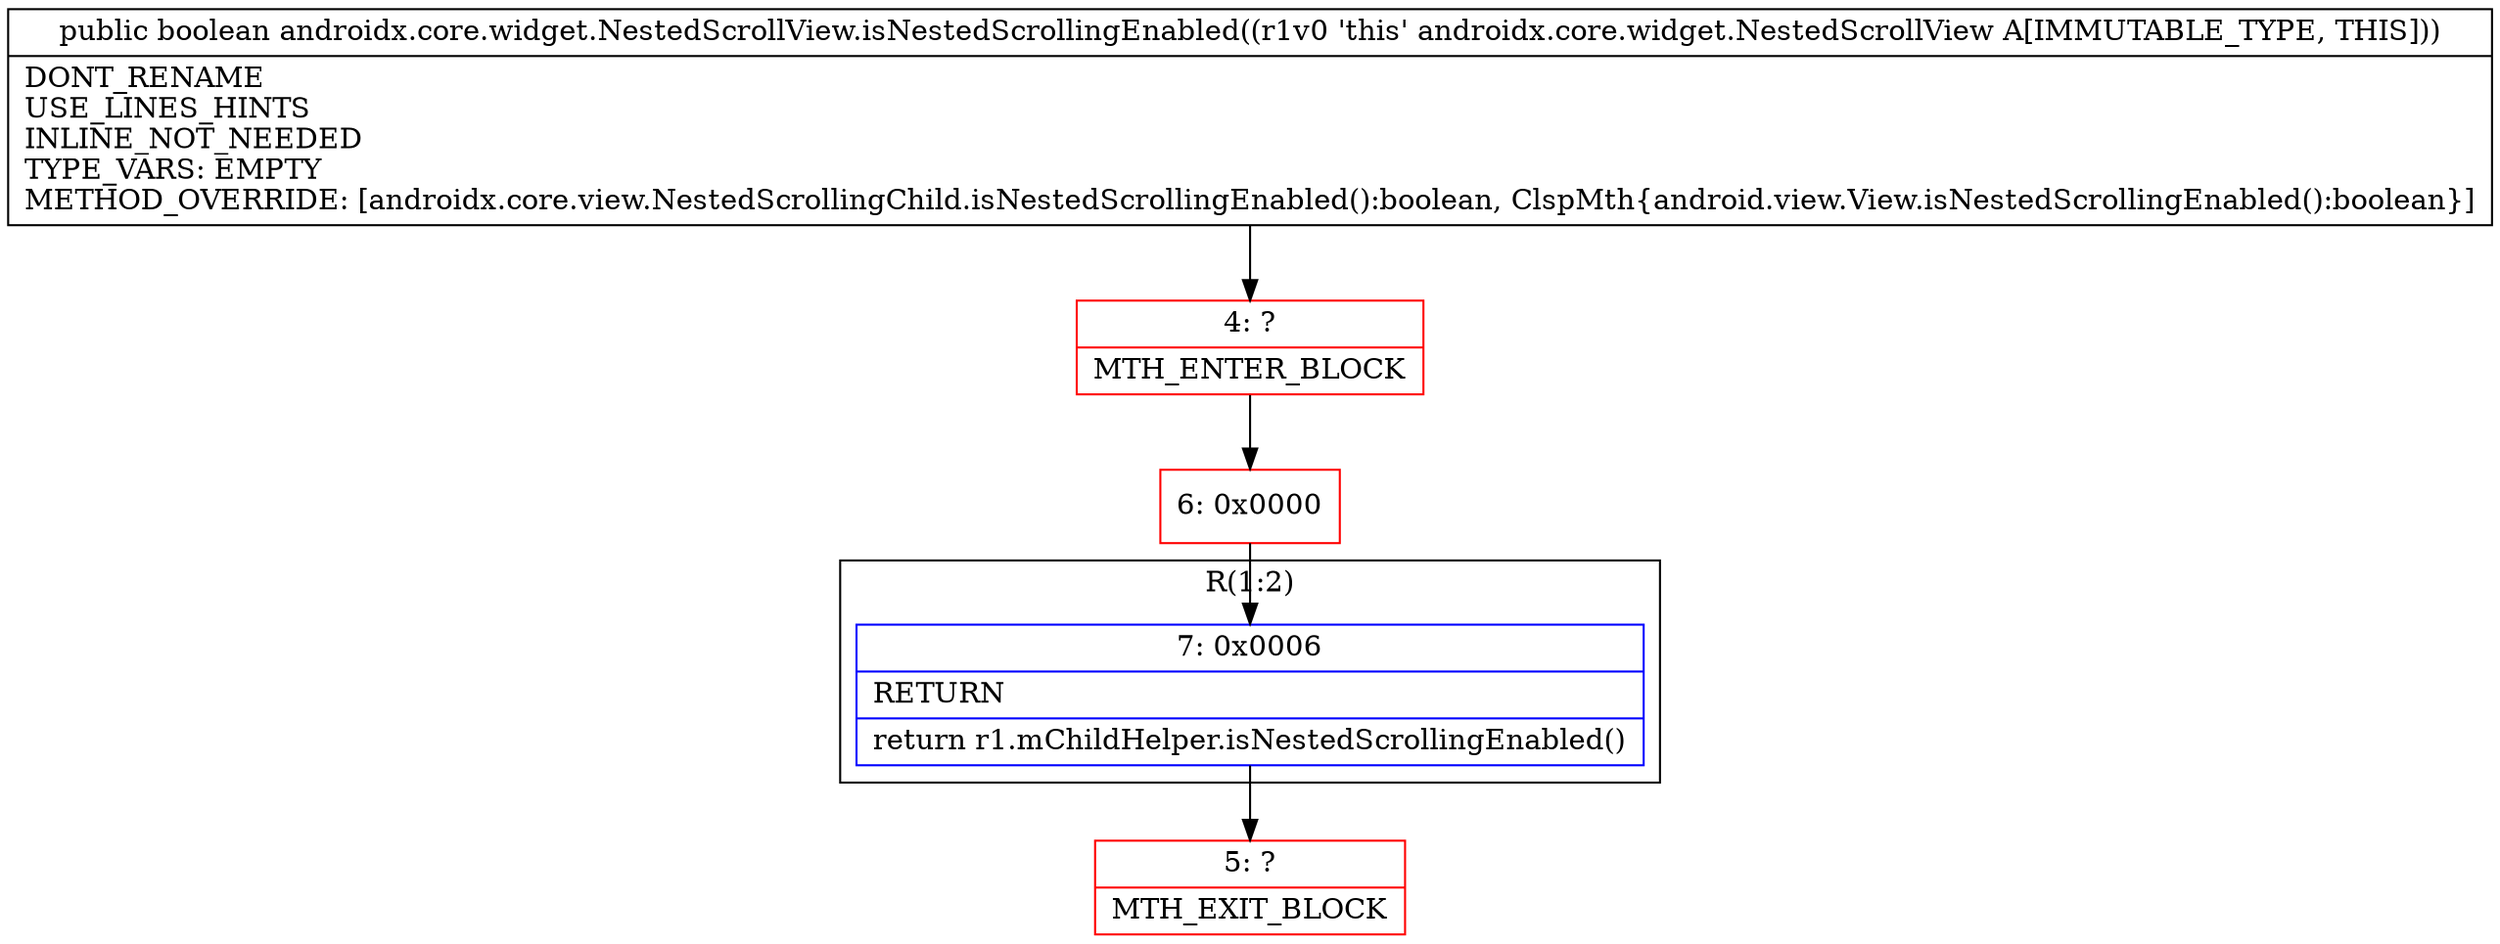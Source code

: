 digraph "CFG forandroidx.core.widget.NestedScrollView.isNestedScrollingEnabled()Z" {
subgraph cluster_Region_1442785712 {
label = "R(1:2)";
node [shape=record,color=blue];
Node_7 [shape=record,label="{7\:\ 0x0006|RETURN\l|return r1.mChildHelper.isNestedScrollingEnabled()\l}"];
}
Node_4 [shape=record,color=red,label="{4\:\ ?|MTH_ENTER_BLOCK\l}"];
Node_6 [shape=record,color=red,label="{6\:\ 0x0000}"];
Node_5 [shape=record,color=red,label="{5\:\ ?|MTH_EXIT_BLOCK\l}"];
MethodNode[shape=record,label="{public boolean androidx.core.widget.NestedScrollView.isNestedScrollingEnabled((r1v0 'this' androidx.core.widget.NestedScrollView A[IMMUTABLE_TYPE, THIS]))  | DONT_RENAME\lUSE_LINES_HINTS\lINLINE_NOT_NEEDED\lTYPE_VARS: EMPTY\lMETHOD_OVERRIDE: [androidx.core.view.NestedScrollingChild.isNestedScrollingEnabled():boolean, ClspMth\{android.view.View.isNestedScrollingEnabled():boolean\}]\l}"];
MethodNode -> Node_4;Node_7 -> Node_5;
Node_4 -> Node_6;
Node_6 -> Node_7;
}

